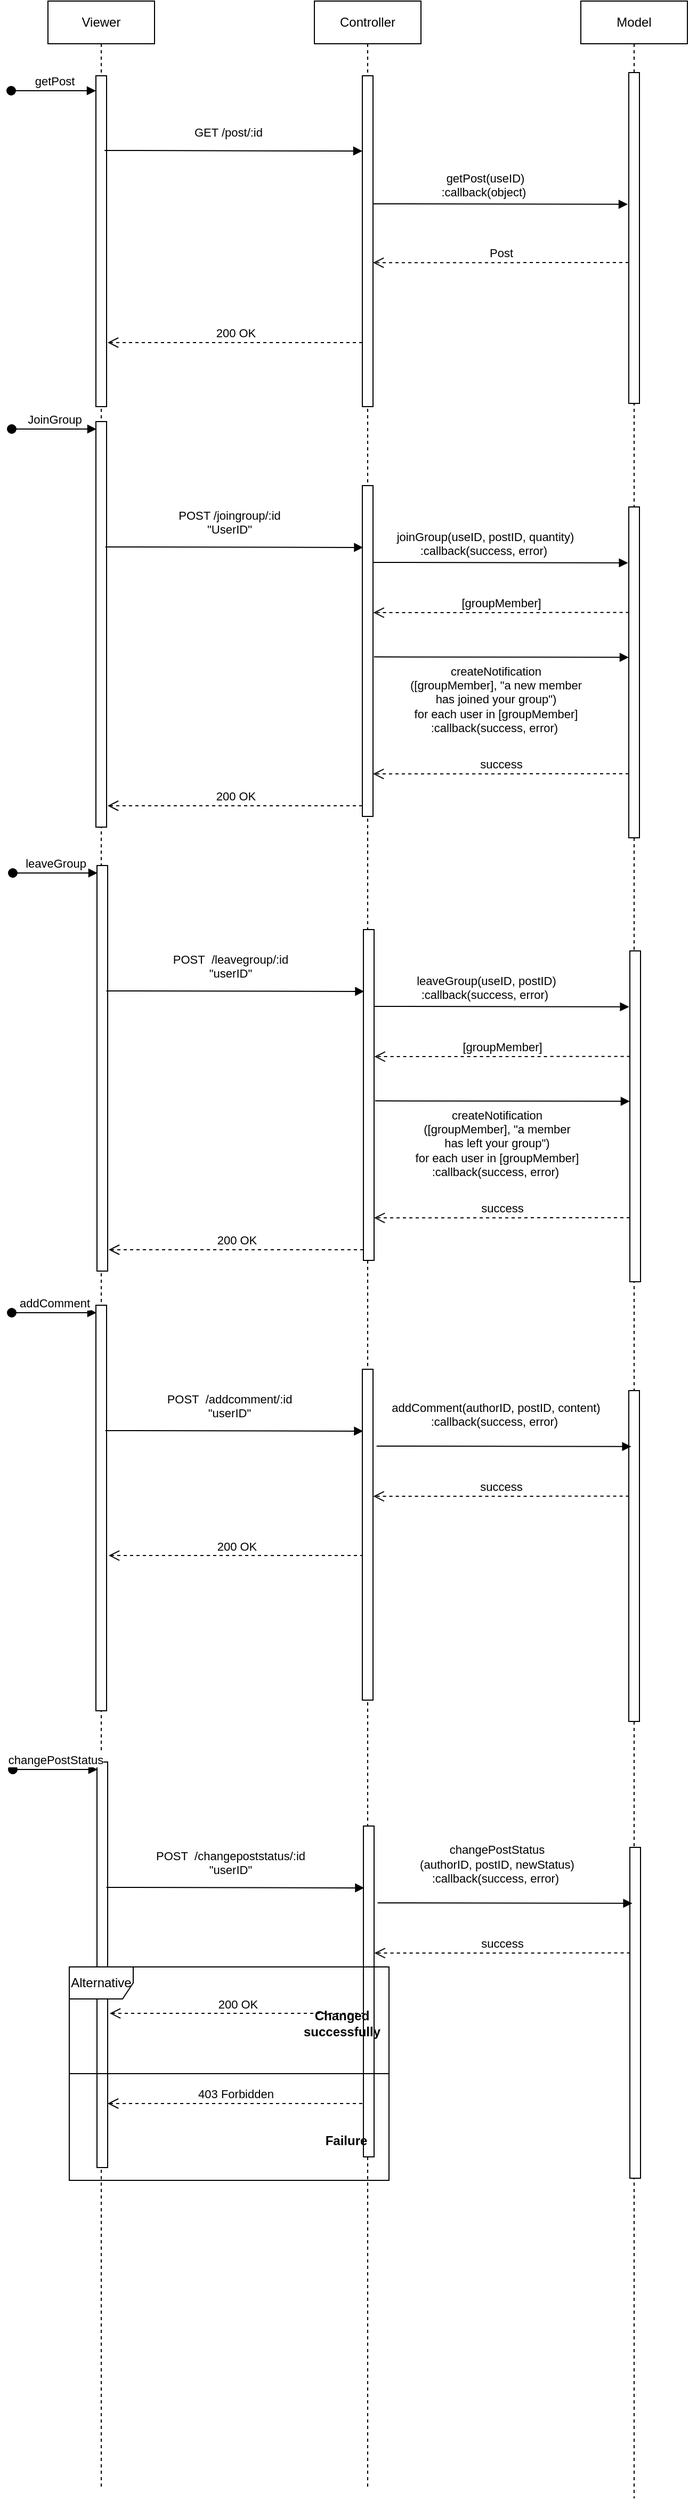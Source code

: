 <mxfile version="17.0.0" type="device"><diagram id="bLNHrJwJ8SVz2Z7P9luw" name="Page-1"><mxGraphModel dx="1185" dy="623" grid="1" gridSize="10" guides="1" tooltips="1" connect="1" arrows="1" fold="1" page="1" pageScale="1" pageWidth="827" pageHeight="1169" math="0" shadow="0"><root><mxCell id="0"/><mxCell id="1" parent="0"/><mxCell id="-ubt34dE8VMtw2WTv6oI-1004" value="Viewer" style="shape=umlLifeline;perimeter=lifelinePerimeter;whiteSpace=wrap;html=1;container=1;collapsible=0;recursiveResize=0;outlineConnect=0;" vertex="1" parent="1"><mxGeometry x="284" y="490" width="100" height="2330" as="geometry"/></mxCell><mxCell id="-ubt34dE8VMtw2WTv6oI-1005" value="" style="html=1;points=[];perimeter=orthogonalPerimeter;" vertex="1" parent="-ubt34dE8VMtw2WTv6oI-1004"><mxGeometry x="45" y="70" width="10" height="310" as="geometry"/></mxCell><mxCell id="-ubt34dE8VMtw2WTv6oI-1006" value="getPost" style="html=1;verticalAlign=bottom;startArrow=oval;startFill=1;endArrow=block;startSize=8;rounded=0;" edge="1" parent="-ubt34dE8VMtw2WTv6oI-1004"><mxGeometry width="60" relative="1" as="geometry"><mxPoint x="-34.5" y="84" as="sourcePoint"/><mxPoint x="45" y="84" as="targetPoint"/></mxGeometry></mxCell><mxCell id="-ubt34dE8VMtw2WTv6oI-1007" value="Controller" style="shape=umlLifeline;perimeter=lifelinePerimeter;whiteSpace=wrap;html=1;container=1;collapsible=0;recursiveResize=0;outlineConnect=0;" vertex="1" parent="1"><mxGeometry x="534" y="490" width="100" height="2330" as="geometry"/></mxCell><mxCell id="-ubt34dE8VMtw2WTv6oI-1008" value="" style="html=1;points=[];perimeter=orthogonalPerimeter;" vertex="1" parent="-ubt34dE8VMtw2WTv6oI-1007"><mxGeometry x="45" y="70" width="10" height="310" as="geometry"/></mxCell><mxCell id="-ubt34dE8VMtw2WTv6oI-1009" value="200 OK" style="html=1;verticalAlign=bottom;endArrow=open;dashed=1;endSize=8;rounded=0;entryX=0.886;entryY=0.617;entryDx=0;entryDy=0;entryPerimeter=0;exitX=-0.21;exitY=0.543;exitDx=0;exitDy=0;exitPerimeter=0;" edge="1" parent="-ubt34dE8VMtw2WTv6oI-1007"><mxGeometry relative="1" as="geometry"><mxPoint x="46" y="1456.56" as="sourcePoint"/><mxPoint x="-193.04" y="1456.52" as="targetPoint"/></mxGeometry></mxCell><mxCell id="-ubt34dE8VMtw2WTv6oI-1010" value="403 Forbidden" style="html=1;verticalAlign=bottom;endArrow=open;dashed=1;endSize=8;rounded=0;entryX=0.886;entryY=0.617;entryDx=0;entryDy=0;entryPerimeter=0;exitX=-0.21;exitY=0.543;exitDx=0;exitDy=0;exitPerimeter=0;" edge="1" parent="-ubt34dE8VMtw2WTv6oI-1007"><mxGeometry relative="1" as="geometry"><mxPoint x="45" y="1970.04" as="sourcePoint"/><mxPoint x="-194.04" y="1970" as="targetPoint"/></mxGeometry></mxCell><mxCell id="-ubt34dE8VMtw2WTv6oI-1011" value="Model" style="shape=umlLifeline;perimeter=lifelinePerimeter;whiteSpace=wrap;html=1;container=1;collapsible=0;recursiveResize=0;outlineConnect=0;" vertex="1" parent="1"><mxGeometry x="784" y="490" width="100" height="2340" as="geometry"/></mxCell><mxCell id="-ubt34dE8VMtw2WTv6oI-1012" value="" style="html=1;points=[];perimeter=orthogonalPerimeter;" vertex="1" parent="-ubt34dE8VMtw2WTv6oI-1011"><mxGeometry x="45" y="67" width="10" height="310" as="geometry"/></mxCell><mxCell id="-ubt34dE8VMtw2WTv6oI-1013" value="" style="html=1;points=[];perimeter=orthogonalPerimeter;" vertex="1" parent="1"><mxGeometry x="329" y="884" width="10" height="380" as="geometry"/></mxCell><mxCell id="-ubt34dE8VMtw2WTv6oI-1014" value="" style="html=1;points=[];perimeter=orthogonalPerimeter;" vertex="1" parent="1"><mxGeometry x="579" y="944" width="10" height="310" as="geometry"/></mxCell><mxCell id="-ubt34dE8VMtw2WTv6oI-1015" value="" style="html=1;points=[];perimeter=orthogonalPerimeter;" vertex="1" parent="1"><mxGeometry x="829" y="964" width="10" height="310" as="geometry"/></mxCell><mxCell id="-ubt34dE8VMtw2WTv6oI-1016" value="&lt;span style=&quot;text-align: left&quot;&gt;createNotification&lt;br&gt;([groupMember], &quot;a new member &lt;br&gt;has joined your group&quot;&lt;/span&gt;&lt;span style=&quot;text-align: left&quot;&gt;) &lt;br&gt;for each user in [groupMember]&lt;br&gt;:callback(success, error)&amp;nbsp;&lt;/span&gt;" style="html=1;verticalAlign=bottom;endArrow=block;rounded=0;exitX=1.029;exitY=0.187;exitDx=0;exitDy=0;exitPerimeter=0;entryX=-0.067;entryY=0.169;entryDx=0;entryDy=0;entryPerimeter=0;" edge="1" parent="1"><mxGeometry x="-0.045" y="-75" width="80" relative="1" as="geometry"><mxPoint x="589.96" y="1104.52" as="sourcePoint"/><mxPoint x="829.0" y="1104.94" as="targetPoint"/><mxPoint as="offset"/></mxGeometry></mxCell><mxCell id="-ubt34dE8VMtw2WTv6oI-1017" value="success" style="html=1;verticalAlign=bottom;endArrow=open;dashed=1;endSize=8;rounded=0;exitX=0.029;exitY=0.319;exitDx=0;exitDy=0;exitPerimeter=0;entryX=1.029;entryY=0.384;entryDx=0;entryDy=0;entryPerimeter=0;" edge="1" parent="1"><mxGeometry relative="1" as="geometry"><mxPoint x="829" y="1214" as="sourcePoint"/><mxPoint x="589" y="1214.15" as="targetPoint"/></mxGeometry></mxCell><mxCell id="-ubt34dE8VMtw2WTv6oI-1018" value="JoinGroup" style="html=1;verticalAlign=bottom;startArrow=oval;startFill=1;endArrow=block;startSize=8;rounded=0;" edge="1" parent="1"><mxGeometry width="60" relative="1" as="geometry"><mxPoint x="250" y="891" as="sourcePoint"/><mxPoint x="329.5" y="891" as="targetPoint"/></mxGeometry></mxCell><mxCell id="-ubt34dE8VMtw2WTv6oI-1019" value="POST /joingroup/:id&lt;br&gt;&quot;UserID&quot;" style="html=1;verticalAlign=bottom;endArrow=block;rounded=0;exitX=0.886;exitY=0.608;exitDx=0;exitDy=0;exitPerimeter=0;entryX=0.076;entryY=0.187;entryDx=0;entryDy=0;entryPerimeter=0;" edge="1" parent="1" target="-ubt34dE8VMtw2WTv6oI-1014"><mxGeometry x="-0.04" y="8" width="80" relative="1" as="geometry"><mxPoint x="337.86" y="1001.48" as="sourcePoint"/><mxPoint x="583.5" y="1001.48" as="targetPoint"/><mxPoint as="offset"/></mxGeometry></mxCell><mxCell id="-ubt34dE8VMtw2WTv6oI-1020" value="&lt;span style=&quot;text-align: left&quot;&gt;joinGroup(useID, postID, quantity&lt;/span&gt;&lt;span style=&quot;text-align: left&quot;&gt;)&lt;br&gt;:callback(success, error)&amp;nbsp;&lt;/span&gt;" style="html=1;verticalAlign=bottom;endArrow=block;rounded=0;exitX=1.029;exitY=0.187;exitDx=0;exitDy=0;exitPerimeter=0;entryX=-0.067;entryY=0.169;entryDx=0;entryDy=0;entryPerimeter=0;" edge="1" parent="1" target="-ubt34dE8VMtw2WTv6oI-1015"><mxGeometry x="-0.124" y="2" width="80" relative="1" as="geometry"><mxPoint x="589.29" y="1015.97" as="sourcePoint"/><mxPoint x="804" y="1016" as="targetPoint"/><mxPoint as="offset"/></mxGeometry></mxCell><mxCell id="-ubt34dE8VMtw2WTv6oI-1021" value="[groupMember]" style="html=1;verticalAlign=bottom;endArrow=open;dashed=1;endSize=8;rounded=0;exitX=0.029;exitY=0.319;exitDx=0;exitDy=0;exitPerimeter=0;entryX=1.029;entryY=0.384;entryDx=0;entryDy=0;entryPerimeter=0;" edge="1" parent="1" source="-ubt34dE8VMtw2WTv6oI-1015" target="-ubt34dE8VMtw2WTv6oI-1014"><mxGeometry relative="1" as="geometry"><mxPoint x="444" y="1084" as="sourcePoint"/><mxPoint x="364" y="1084" as="targetPoint"/></mxGeometry></mxCell><mxCell id="-ubt34dE8VMtw2WTv6oI-1022" value="200 OK" style="html=1;verticalAlign=bottom;endArrow=open;dashed=1;endSize=8;rounded=0;entryX=0.886;entryY=0.617;entryDx=0;entryDy=0;entryPerimeter=0;exitX=-0.21;exitY=0.543;exitDx=0;exitDy=0;exitPerimeter=0;" edge="1" parent="1"><mxGeometry relative="1" as="geometry"><mxPoint x="579" y="1244.04" as="sourcePoint"/><mxPoint x="339.96" y="1244" as="targetPoint"/></mxGeometry></mxCell><mxCell id="-ubt34dE8VMtw2WTv6oI-1023" value="GET /post/:id" style="html=1;verticalAlign=bottom;endArrow=block;rounded=0;exitX=0.886;exitY=0.608;exitDx=0;exitDy=0;exitPerimeter=0;entryX=0.076;entryY=0.187;entryDx=0;entryDy=0;entryPerimeter=0;" edge="1" parent="1"><mxGeometry x="-0.04" y="8" width="80" relative="1" as="geometry"><mxPoint x="337.1" y="630" as="sourcePoint"/><mxPoint x="579" y="630.49" as="targetPoint"/><mxPoint as="offset"/></mxGeometry></mxCell><mxCell id="-ubt34dE8VMtw2WTv6oI-1024" value="&lt;span style=&quot;text-align: left&quot;&gt;getPost(useID&lt;/span&gt;&lt;span style=&quot;text-align: left&quot;&gt;)&lt;br&gt;:callback(object)&amp;nbsp;&lt;/span&gt;" style="html=1;verticalAlign=bottom;endArrow=block;rounded=0;exitX=1.029;exitY=0.187;exitDx=0;exitDy=0;exitPerimeter=0;entryX=-0.067;entryY=0.169;entryDx=0;entryDy=0;entryPerimeter=0;" edge="1" parent="1"><mxGeometry x="-0.124" y="2" width="80" relative="1" as="geometry"><mxPoint x="589" y="680.0" as="sourcePoint"/><mxPoint x="828.04" y="680.42" as="targetPoint"/><mxPoint as="offset"/></mxGeometry></mxCell><mxCell id="-ubt34dE8VMtw2WTv6oI-1025" value="Post" style="html=1;verticalAlign=bottom;endArrow=open;dashed=1;endSize=8;rounded=0;exitX=0.029;exitY=0.319;exitDx=0;exitDy=0;exitPerimeter=0;entryX=1.029;entryY=0.384;entryDx=0;entryDy=0;entryPerimeter=0;" edge="1" parent="1"><mxGeometry relative="1" as="geometry"><mxPoint x="829" y="735" as="sourcePoint"/><mxPoint x="589" y="735.15" as="targetPoint"/></mxGeometry></mxCell><mxCell id="-ubt34dE8VMtw2WTv6oI-1026" value="200 OK" style="html=1;verticalAlign=bottom;endArrow=open;dashed=1;endSize=8;rounded=0;entryX=0.886;entryY=0.617;entryDx=0;entryDy=0;entryPerimeter=0;exitX=-0.21;exitY=0.543;exitDx=0;exitDy=0;exitPerimeter=0;" edge="1" parent="1"><mxGeometry relative="1" as="geometry"><mxPoint x="579" y="810.04" as="sourcePoint"/><mxPoint x="339.96" y="810" as="targetPoint"/></mxGeometry></mxCell><mxCell id="-ubt34dE8VMtw2WTv6oI-1027" value="" style="html=1;points=[];perimeter=orthogonalPerimeter;" vertex="1" parent="1"><mxGeometry x="330" y="1300" width="10" height="380" as="geometry"/></mxCell><mxCell id="-ubt34dE8VMtw2WTv6oI-1028" value="" style="html=1;points=[];perimeter=orthogonalPerimeter;" vertex="1" parent="1"><mxGeometry x="580" y="1360" width="10" height="310" as="geometry"/></mxCell><mxCell id="-ubt34dE8VMtw2WTv6oI-1029" value="" style="html=1;points=[];perimeter=orthogonalPerimeter;" vertex="1" parent="1"><mxGeometry x="830" y="1380" width="10" height="310" as="geometry"/></mxCell><mxCell id="-ubt34dE8VMtw2WTv6oI-1030" value="&lt;span style=&quot;text-align: left&quot;&gt;createNotification&lt;br&gt;(&lt;/span&gt;&lt;span style=&quot;text-align: left&quot;&gt;[groupMember]&lt;/span&gt;&lt;span style=&quot;text-align: left&quot;&gt;, &quot;a member &lt;br&gt;has left your group&quot;&lt;/span&gt;&lt;span style=&quot;text-align: left&quot;&gt;) &lt;br&gt;for each user in [groupMember]&lt;br&gt;:callback(success, error)&amp;nbsp;&lt;/span&gt;" style="html=1;verticalAlign=bottom;endArrow=block;rounded=0;exitX=1.029;exitY=0.187;exitDx=0;exitDy=0;exitPerimeter=0;entryX=-0.067;entryY=0.169;entryDx=0;entryDy=0;entryPerimeter=0;" edge="1" parent="1"><mxGeometry x="-0.045" y="-75" width="80" relative="1" as="geometry"><mxPoint x="590.96" y="1520.52" as="sourcePoint"/><mxPoint x="830" y="1520.94" as="targetPoint"/><mxPoint as="offset"/></mxGeometry></mxCell><mxCell id="-ubt34dE8VMtw2WTv6oI-1031" value="success" style="html=1;verticalAlign=bottom;endArrow=open;dashed=1;endSize=8;rounded=0;exitX=0.029;exitY=0.319;exitDx=0;exitDy=0;exitPerimeter=0;entryX=1.029;entryY=0.384;entryDx=0;entryDy=0;entryPerimeter=0;" edge="1" parent="1"><mxGeometry relative="1" as="geometry"><mxPoint x="830" y="1630" as="sourcePoint"/><mxPoint x="590" y="1630.15" as="targetPoint"/></mxGeometry></mxCell><mxCell id="-ubt34dE8VMtw2WTv6oI-1032" value="leaveGroup" style="html=1;verticalAlign=bottom;startArrow=oval;startFill=1;endArrow=block;startSize=8;rounded=0;" edge="1" parent="1"><mxGeometry width="60" relative="1" as="geometry"><mxPoint x="251" y="1307" as="sourcePoint"/><mxPoint x="330.5" y="1307" as="targetPoint"/></mxGeometry></mxCell><mxCell id="-ubt34dE8VMtw2WTv6oI-1033" value="POST&amp;nbsp; /leavegroup/:id&lt;br&gt;&quot;userID&quot;" style="html=1;verticalAlign=bottom;endArrow=block;rounded=0;exitX=0.886;exitY=0.608;exitDx=0;exitDy=0;exitPerimeter=0;entryX=0.076;entryY=0.187;entryDx=0;entryDy=0;entryPerimeter=0;" edge="1" parent="1" target="-ubt34dE8VMtw2WTv6oI-1028"><mxGeometry x="-0.04" y="8" width="80" relative="1" as="geometry"><mxPoint x="338.86" y="1417.48" as="sourcePoint"/><mxPoint x="584.5" y="1417.48" as="targetPoint"/><mxPoint as="offset"/></mxGeometry></mxCell><mxCell id="-ubt34dE8VMtw2WTv6oI-1034" value="&lt;span style=&quot;text-align: left&quot;&gt;leaveGroup(useID, postID&lt;/span&gt;&lt;span style=&quot;text-align: left&quot;&gt;)&lt;br&gt;:callback(success, error)&amp;nbsp;&lt;/span&gt;" style="html=1;verticalAlign=bottom;endArrow=block;rounded=0;exitX=1.029;exitY=0.187;exitDx=0;exitDy=0;exitPerimeter=0;entryX=-0.067;entryY=0.169;entryDx=0;entryDy=0;entryPerimeter=0;" edge="1" parent="1" target="-ubt34dE8VMtw2WTv6oI-1029"><mxGeometry x="-0.124" y="2" width="80" relative="1" as="geometry"><mxPoint x="590.29" y="1431.97" as="sourcePoint"/><mxPoint x="805" y="1432" as="targetPoint"/><mxPoint as="offset"/></mxGeometry></mxCell><mxCell id="-ubt34dE8VMtw2WTv6oI-1035" value="[groupMember]" style="html=1;verticalAlign=bottom;endArrow=open;dashed=1;endSize=8;rounded=0;exitX=0.029;exitY=0.319;exitDx=0;exitDy=0;exitPerimeter=0;entryX=1.029;entryY=0.384;entryDx=0;entryDy=0;entryPerimeter=0;" edge="1" parent="1" source="-ubt34dE8VMtw2WTv6oI-1029" target="-ubt34dE8VMtw2WTv6oI-1028"><mxGeometry relative="1" as="geometry"><mxPoint x="445" y="1500" as="sourcePoint"/><mxPoint x="365" y="1500" as="targetPoint"/></mxGeometry></mxCell><mxCell id="-ubt34dE8VMtw2WTv6oI-1036" value="200 OK" style="html=1;verticalAlign=bottom;endArrow=open;dashed=1;endSize=8;rounded=0;entryX=0.886;entryY=0.617;entryDx=0;entryDy=0;entryPerimeter=0;exitX=-0.21;exitY=0.543;exitDx=0;exitDy=0;exitPerimeter=0;" edge="1" parent="1"><mxGeometry relative="1" as="geometry"><mxPoint x="580" y="1660.04" as="sourcePoint"/><mxPoint x="340.96" y="1660" as="targetPoint"/></mxGeometry></mxCell><mxCell id="-ubt34dE8VMtw2WTv6oI-1037" value="" style="html=1;points=[];perimeter=orthogonalPerimeter;" vertex="1" parent="1"><mxGeometry x="329" y="1712" width="10" height="380" as="geometry"/></mxCell><mxCell id="-ubt34dE8VMtw2WTv6oI-1038" value="" style="html=1;points=[];perimeter=orthogonalPerimeter;" vertex="1" parent="1"><mxGeometry x="579" y="1772" width="10" height="310" as="geometry"/></mxCell><mxCell id="-ubt34dE8VMtw2WTv6oI-1039" value="" style="html=1;points=[];perimeter=orthogonalPerimeter;" vertex="1" parent="1"><mxGeometry x="829" y="1792" width="10" height="310" as="geometry"/></mxCell><mxCell id="-ubt34dE8VMtw2WTv6oI-1040" value="addComment" style="html=1;verticalAlign=bottom;startArrow=oval;startFill=1;endArrow=block;startSize=8;rounded=0;" edge="1" parent="1"><mxGeometry width="60" relative="1" as="geometry"><mxPoint x="250" y="1719" as="sourcePoint"/><mxPoint x="329.5" y="1719" as="targetPoint"/></mxGeometry></mxCell><mxCell id="-ubt34dE8VMtw2WTv6oI-1041" value="POST&amp;nbsp; /addcomment/:id&lt;br&gt;&quot;userID&quot;" style="html=1;verticalAlign=bottom;endArrow=block;rounded=0;exitX=0.886;exitY=0.608;exitDx=0;exitDy=0;exitPerimeter=0;entryX=0.076;entryY=0.187;entryDx=0;entryDy=0;entryPerimeter=0;" edge="1" parent="1" target="-ubt34dE8VMtw2WTv6oI-1038"><mxGeometry x="-0.04" y="8" width="80" relative="1" as="geometry"><mxPoint x="337.86" y="1829.48" as="sourcePoint"/><mxPoint x="583.5" y="1829.48" as="targetPoint"/><mxPoint as="offset"/></mxGeometry></mxCell><mxCell id="-ubt34dE8VMtw2WTv6oI-1042" value="&lt;span style=&quot;text-align: left&quot;&gt;addComment(authorID, postID, content&lt;/span&gt;&lt;span style=&quot;text-align: left&quot;&gt;)&lt;br&gt;:callback(success, error)&amp;nbsp;&lt;/span&gt;" style="html=1;verticalAlign=bottom;endArrow=block;rounded=0;exitX=1.029;exitY=0.187;exitDx=0;exitDy=0;exitPerimeter=0;entryX=-0.067;entryY=0.169;entryDx=0;entryDy=0;entryPerimeter=0;" edge="1" parent="1"><mxGeometry x="-0.066" y="14" width="80" relative="1" as="geometry"><mxPoint x="592.29" y="1843.97" as="sourcePoint"/><mxPoint x="831.33" y="1844.39" as="targetPoint"/><mxPoint as="offset"/></mxGeometry></mxCell><mxCell id="-ubt34dE8VMtw2WTv6oI-1043" value="success" style="html=1;verticalAlign=bottom;endArrow=open;dashed=1;endSize=8;rounded=0;exitX=0.029;exitY=0.319;exitDx=0;exitDy=0;exitPerimeter=0;entryX=1.029;entryY=0.384;entryDx=0;entryDy=0;entryPerimeter=0;" edge="1" parent="1" source="-ubt34dE8VMtw2WTv6oI-1039" target="-ubt34dE8VMtw2WTv6oI-1038"><mxGeometry relative="1" as="geometry"><mxPoint x="444" y="1912" as="sourcePoint"/><mxPoint x="364" y="1912" as="targetPoint"/></mxGeometry></mxCell><mxCell id="-ubt34dE8VMtw2WTv6oI-1044" value="200 OK" style="html=1;verticalAlign=bottom;endArrow=open;dashed=1;endSize=8;rounded=0;entryX=0.886;entryY=0.617;entryDx=0;entryDy=0;entryPerimeter=0;exitX=-0.21;exitY=0.543;exitDx=0;exitDy=0;exitPerimeter=0;" edge="1" parent="1"><mxGeometry relative="1" as="geometry"><mxPoint x="581" y="2375.56" as="sourcePoint"/><mxPoint x="341.96" y="2375.52" as="targetPoint"/></mxGeometry></mxCell><mxCell id="-ubt34dE8VMtw2WTv6oI-1045" value="" style="html=1;points=[];perimeter=orthogonalPerimeter;" vertex="1" parent="1"><mxGeometry x="330" y="2140" width="10" height="380" as="geometry"/></mxCell><mxCell id="-ubt34dE8VMtw2WTv6oI-1046" value="" style="html=1;points=[];perimeter=orthogonalPerimeter;" vertex="1" parent="1"><mxGeometry x="580" y="2200" width="10" height="310" as="geometry"/></mxCell><mxCell id="-ubt34dE8VMtw2WTv6oI-1047" value="" style="html=1;points=[];perimeter=orthogonalPerimeter;" vertex="1" parent="1"><mxGeometry x="830" y="2220" width="10" height="310" as="geometry"/></mxCell><mxCell id="-ubt34dE8VMtw2WTv6oI-1048" value="changePostStatus" style="html=1;verticalAlign=bottom;startArrow=oval;startFill=1;endArrow=block;startSize=8;rounded=0;" edge="1" parent="1"><mxGeometry width="60" relative="1" as="geometry"><mxPoint x="251" y="2147" as="sourcePoint"/><mxPoint x="330.5" y="2147" as="targetPoint"/></mxGeometry></mxCell><mxCell id="-ubt34dE8VMtw2WTv6oI-1049" value="POST&amp;nbsp; /changepoststatus/:id&lt;br&gt;&quot;userID&quot;" style="html=1;verticalAlign=bottom;endArrow=block;rounded=0;exitX=0.886;exitY=0.608;exitDx=0;exitDy=0;exitPerimeter=0;entryX=0.076;entryY=0.187;entryDx=0;entryDy=0;entryPerimeter=0;" edge="1" parent="1" target="-ubt34dE8VMtw2WTv6oI-1046"><mxGeometry x="-0.04" y="8" width="80" relative="1" as="geometry"><mxPoint x="338.86" y="2257.48" as="sourcePoint"/><mxPoint x="584.5" y="2257.48" as="targetPoint"/><mxPoint as="offset"/></mxGeometry></mxCell><mxCell id="-ubt34dE8VMtw2WTv6oI-1050" value="&lt;span style=&quot;text-align: left&quot;&gt;changePostStatus&lt;br&gt;(authorID, postID, newStatus&lt;/span&gt;&lt;span style=&quot;text-align: left&quot;&gt;)&lt;br&gt;:callback(success, error)&amp;nbsp;&lt;/span&gt;" style="html=1;verticalAlign=bottom;endArrow=block;rounded=0;exitX=1.029;exitY=0.187;exitDx=0;exitDy=0;exitPerimeter=0;entryX=-0.067;entryY=0.169;entryDx=0;entryDy=0;entryPerimeter=0;" edge="1" parent="1"><mxGeometry x="-0.066" y="14" width="80" relative="1" as="geometry"><mxPoint x="593.29" y="2271.97" as="sourcePoint"/><mxPoint x="832.33" y="2272.39" as="targetPoint"/><mxPoint as="offset"/></mxGeometry></mxCell><mxCell id="-ubt34dE8VMtw2WTv6oI-1051" value="success" style="html=1;verticalAlign=bottom;endArrow=open;dashed=1;endSize=8;rounded=0;exitX=0.029;exitY=0.319;exitDx=0;exitDy=0;exitPerimeter=0;entryX=1.029;entryY=0.384;entryDx=0;entryDy=0;entryPerimeter=0;" edge="1" parent="1" source="-ubt34dE8VMtw2WTv6oI-1047" target="-ubt34dE8VMtw2WTv6oI-1046"><mxGeometry relative="1" as="geometry"><mxPoint x="445" y="2340" as="sourcePoint"/><mxPoint x="365" y="2340" as="targetPoint"/></mxGeometry></mxCell><mxCell id="-ubt34dE8VMtw2WTv6oI-1052" value="Alternative" style="shape=umlFrame;whiteSpace=wrap;html=1;" vertex="1" parent="1"><mxGeometry x="304" y="2332" width="300" height="200" as="geometry"/></mxCell><mxCell id="-ubt34dE8VMtw2WTv6oI-1053" value="" style="line;strokeWidth=1;fillColor=none;align=left;verticalAlign=middle;spacingTop=-1;spacingLeft=3;spacingRight=3;rotatable=0;labelPosition=right;points=[];portConstraint=eastwest;" vertex="1" parent="1"><mxGeometry x="304" y="2428" width="300" height="8" as="geometry"/></mxCell><mxCell id="-ubt34dE8VMtw2WTv6oI-1054" value="&lt;b&gt;Changed successfully&lt;/b&gt;" style="text;html=1;strokeColor=none;fillColor=none;align=center;verticalAlign=middle;whiteSpace=wrap;rounded=0;" vertex="1" parent="1"><mxGeometry x="530" y="2370" width="60" height="30" as="geometry"/></mxCell><mxCell id="-ubt34dE8VMtw2WTv6oI-1055" value="&lt;b&gt;Failure&lt;/b&gt;" style="text;html=1;strokeColor=none;fillColor=none;align=center;verticalAlign=middle;whiteSpace=wrap;rounded=0;" vertex="1" parent="1"><mxGeometry x="534" y="2480" width="60" height="30" as="geometry"/></mxCell></root></mxGraphModel></diagram></mxfile>